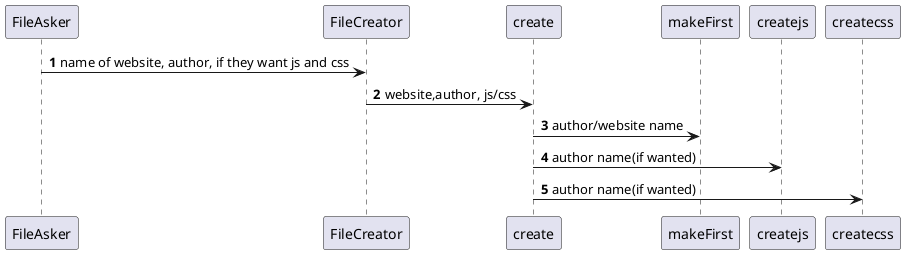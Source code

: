 @startuml
'https://plantuml.com/sequence-diagram

autonumber

FileAsker -> FileCreator: name of website, author, if they want js and css
FileCreator -> create: website,author, js/css
create->makeFirst: author/website name
create->createjs: author name(if wanted)
create->createcss: author name(if wanted)
@enduml